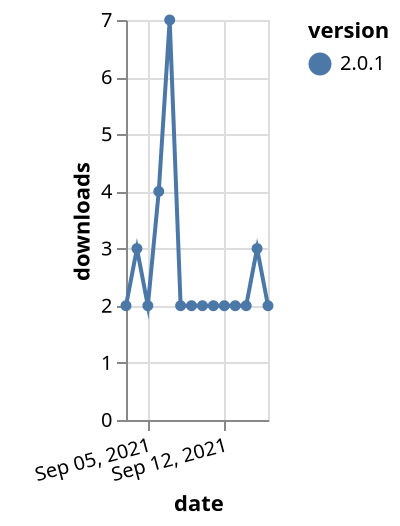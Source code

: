 {"$schema": "https://vega.github.io/schema/vega-lite/v5.json", "description": "A simple bar chart with embedded data.", "data": {"values": [{"date": "2021-09-03", "total": 3598, "delta": 2, "version": "2.0.1"}, {"date": "2021-09-04", "total": 3601, "delta": 3, "version": "2.0.1"}, {"date": "2021-09-05", "total": 3603, "delta": 2, "version": "2.0.1"}, {"date": "2021-09-06", "total": 3607, "delta": 4, "version": "2.0.1"}, {"date": "2021-09-07", "total": 3614, "delta": 7, "version": "2.0.1"}, {"date": "2021-09-08", "total": 3616, "delta": 2, "version": "2.0.1"}, {"date": "2021-09-09", "total": 3618, "delta": 2, "version": "2.0.1"}, {"date": "2021-09-10", "total": 3620, "delta": 2, "version": "2.0.1"}, {"date": "2021-09-11", "total": 3622, "delta": 2, "version": "2.0.1"}, {"date": "2021-09-12", "total": 3624, "delta": 2, "version": "2.0.1"}, {"date": "2021-09-13", "total": 3626, "delta": 2, "version": "2.0.1"}, {"date": "2021-09-14", "total": 3628, "delta": 2, "version": "2.0.1"}, {"date": "2021-09-15", "total": 3631, "delta": 3, "version": "2.0.1"}, {"date": "2021-09-16", "total": 3633, "delta": 2, "version": "2.0.1"}]}, "width": "container", "mark": {"type": "line", "point": {"filled": true}}, "encoding": {"x": {"field": "date", "type": "temporal", "timeUnit": "yearmonthdate", "title": "date", "axis": {"labelAngle": -15}}, "y": {"field": "delta", "type": "quantitative", "title": "downloads"}, "color": {"field": "version", "type": "nominal"}, "tooltip": {"field": "delta"}}}